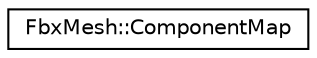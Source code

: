 digraph "クラス階層図"
{
  edge [fontname="Helvetica",fontsize="10",labelfontname="Helvetica",labelfontsize="10"];
  node [fontname="Helvetica",fontsize="10",shape=record];
  rankdir="LR";
  Node0 [label="FbxMesh::ComponentMap",height=0.2,width=0.4,color="black", fillcolor="white", style="filled",URL="$struct_fbx_mesh_1_1_component_map.html"];
}
